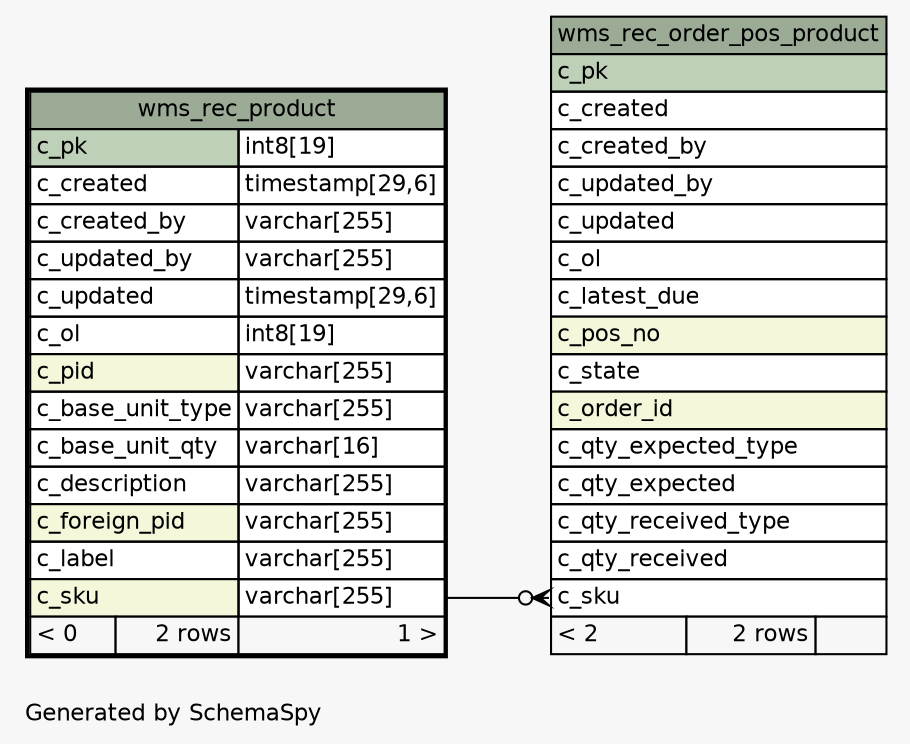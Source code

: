 // dot 2.43.0 on Linux 5.13.0-1025-azure
// SchemaSpy rev Unknown
digraph "oneDegreeRelationshipsDiagram" {
  graph [
    rankdir="RL"
    bgcolor="#f7f7f7"
    label="\nGenerated by SchemaSpy"
    labeljust="l"
    nodesep="0.18"
    ranksep="0.46"
    fontname="Helvetica"
    fontsize="11"
  ];
  node [
    fontname="Helvetica"
    fontsize="11"
    shape="plaintext"
  ];
  edge [
    arrowsize="0.8"
  ];
  "wms_rec_order_pos_product":"c_sku":w -> "wms_rec_product":"c_sku.type":e [arrowhead=none dir=back arrowtail=crowodot];
  "wms_rec_order_pos_product" [
    label=<
    <TABLE BORDER="0" CELLBORDER="1" CELLSPACING="0" BGCOLOR="#ffffff">
      <TR><TD COLSPAN="3" BGCOLOR="#9bab96" ALIGN="CENTER">wms_rec_order_pos_product</TD></TR>
      <TR><TD PORT="c_pk" COLSPAN="3" BGCOLOR="#bed1b8" ALIGN="LEFT">c_pk</TD></TR>
      <TR><TD PORT="c_created" COLSPAN="3" ALIGN="LEFT">c_created</TD></TR>
      <TR><TD PORT="c_created_by" COLSPAN="3" ALIGN="LEFT">c_created_by</TD></TR>
      <TR><TD PORT="c_updated_by" COLSPAN="3" ALIGN="LEFT">c_updated_by</TD></TR>
      <TR><TD PORT="c_updated" COLSPAN="3" ALIGN="LEFT">c_updated</TD></TR>
      <TR><TD PORT="c_ol" COLSPAN="3" ALIGN="LEFT">c_ol</TD></TR>
      <TR><TD PORT="c_latest_due" COLSPAN="3" ALIGN="LEFT">c_latest_due</TD></TR>
      <TR><TD PORT="c_pos_no" COLSPAN="3" BGCOLOR="#f4f7da" ALIGN="LEFT">c_pos_no</TD></TR>
      <TR><TD PORT="c_state" COLSPAN="3" ALIGN="LEFT">c_state</TD></TR>
      <TR><TD PORT="c_order_id" COLSPAN="3" BGCOLOR="#f4f7da" ALIGN="LEFT">c_order_id</TD></TR>
      <TR><TD PORT="c_qty_expected_type" COLSPAN="3" ALIGN="LEFT">c_qty_expected_type</TD></TR>
      <TR><TD PORT="c_qty_expected" COLSPAN="3" ALIGN="LEFT">c_qty_expected</TD></TR>
      <TR><TD PORT="c_qty_received_type" COLSPAN="3" ALIGN="LEFT">c_qty_received_type</TD></TR>
      <TR><TD PORT="c_qty_received" COLSPAN="3" ALIGN="LEFT">c_qty_received</TD></TR>
      <TR><TD PORT="c_sku" COLSPAN="3" ALIGN="LEFT">c_sku</TD></TR>
      <TR><TD ALIGN="LEFT" BGCOLOR="#f7f7f7">&lt; 2</TD><TD ALIGN="RIGHT" BGCOLOR="#f7f7f7">2 rows</TD><TD ALIGN="RIGHT" BGCOLOR="#f7f7f7">  </TD></TR>
    </TABLE>>
    URL="wms_rec_order_pos_product.html"
    tooltip="wms_rec_order_pos_product"
  ];
  "wms_rec_product" [
    label=<
    <TABLE BORDER="2" CELLBORDER="1" CELLSPACING="0" BGCOLOR="#ffffff">
      <TR><TD COLSPAN="3" BGCOLOR="#9bab96" ALIGN="CENTER">wms_rec_product</TD></TR>
      <TR><TD PORT="c_pk" COLSPAN="2" BGCOLOR="#bed1b8" ALIGN="LEFT">c_pk</TD><TD PORT="c_pk.type" ALIGN="LEFT">int8[19]</TD></TR>
      <TR><TD PORT="c_created" COLSPAN="2" ALIGN="LEFT">c_created</TD><TD PORT="c_created.type" ALIGN="LEFT">timestamp[29,6]</TD></TR>
      <TR><TD PORT="c_created_by" COLSPAN="2" ALIGN="LEFT">c_created_by</TD><TD PORT="c_created_by.type" ALIGN="LEFT">varchar[255]</TD></TR>
      <TR><TD PORT="c_updated_by" COLSPAN="2" ALIGN="LEFT">c_updated_by</TD><TD PORT="c_updated_by.type" ALIGN="LEFT">varchar[255]</TD></TR>
      <TR><TD PORT="c_updated" COLSPAN="2" ALIGN="LEFT">c_updated</TD><TD PORT="c_updated.type" ALIGN="LEFT">timestamp[29,6]</TD></TR>
      <TR><TD PORT="c_ol" COLSPAN="2" ALIGN="LEFT">c_ol</TD><TD PORT="c_ol.type" ALIGN="LEFT">int8[19]</TD></TR>
      <TR><TD PORT="c_pid" COLSPAN="2" BGCOLOR="#f4f7da" ALIGN="LEFT">c_pid</TD><TD PORT="c_pid.type" ALIGN="LEFT">varchar[255]</TD></TR>
      <TR><TD PORT="c_base_unit_type" COLSPAN="2" ALIGN="LEFT">c_base_unit_type</TD><TD PORT="c_base_unit_type.type" ALIGN="LEFT">varchar[255]</TD></TR>
      <TR><TD PORT="c_base_unit_qty" COLSPAN="2" ALIGN="LEFT">c_base_unit_qty</TD><TD PORT="c_base_unit_qty.type" ALIGN="LEFT">varchar[16]</TD></TR>
      <TR><TD PORT="c_description" COLSPAN="2" ALIGN="LEFT">c_description</TD><TD PORT="c_description.type" ALIGN="LEFT">varchar[255]</TD></TR>
      <TR><TD PORT="c_foreign_pid" COLSPAN="2" BGCOLOR="#f4f7da" ALIGN="LEFT">c_foreign_pid</TD><TD PORT="c_foreign_pid.type" ALIGN="LEFT">varchar[255]</TD></TR>
      <TR><TD PORT="c_label" COLSPAN="2" ALIGN="LEFT">c_label</TD><TD PORT="c_label.type" ALIGN="LEFT">varchar[255]</TD></TR>
      <TR><TD PORT="c_sku" COLSPAN="2" BGCOLOR="#f4f7da" ALIGN="LEFT">c_sku</TD><TD PORT="c_sku.type" ALIGN="LEFT">varchar[255]</TD></TR>
      <TR><TD ALIGN="LEFT" BGCOLOR="#f7f7f7">&lt; 0</TD><TD ALIGN="RIGHT" BGCOLOR="#f7f7f7">2 rows</TD><TD ALIGN="RIGHT" BGCOLOR="#f7f7f7">1 &gt;</TD></TR>
    </TABLE>>
    URL="wms_rec_product.html"
    tooltip="wms_rec_product"
  ];
}
